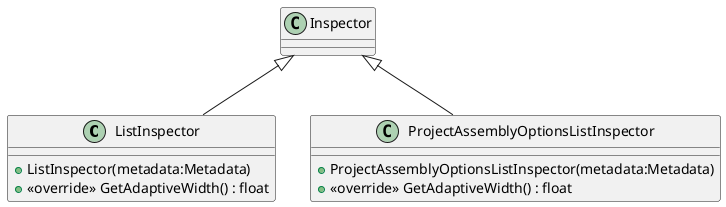 @startuml
class ListInspector {
    + ListInspector(metadata:Metadata)
    + <<override>> GetAdaptiveWidth() : float
}
class ProjectAssemblyOptionsListInspector {
    + ProjectAssemblyOptionsListInspector(metadata:Metadata)
    + <<override>> GetAdaptiveWidth() : float
}
Inspector <|-- ListInspector
Inspector <|-- ProjectAssemblyOptionsListInspector
@enduml
